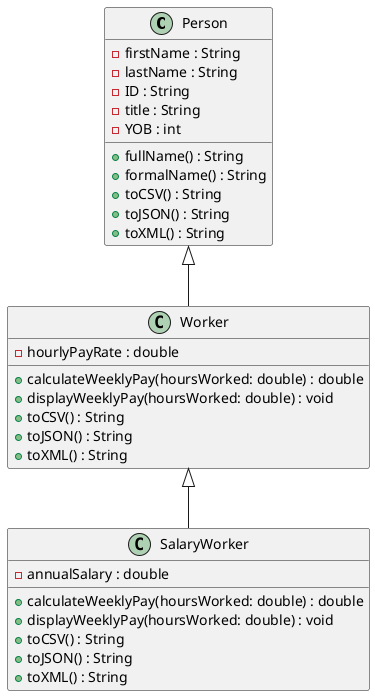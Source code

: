 @startuml
class Person {
  - firstName : String
  - lastName : String
  - ID : String
  - title : String
  - YOB : int
  + fullName() : String
  + formalName() : String
  + toCSV() : String
  + toJSON() : String
  + toXML() : String
}

class Worker {
  - hourlyPayRate : double
  + calculateWeeklyPay(hoursWorked: double) : double
  + displayWeeklyPay(hoursWorked: double) : void
  + toCSV() : String
  + toJSON() : String
  + toXML() : String
}

class SalaryWorker {
  - annualSalary : double
  + calculateWeeklyPay(hoursWorked: double) : double
  + displayWeeklyPay(hoursWorked: double) : void
  + toCSV() : String
  + toJSON() : String
  + toXML() : String
}

Person <|-- Worker
Worker <|-- SalaryWorker
@enduml
